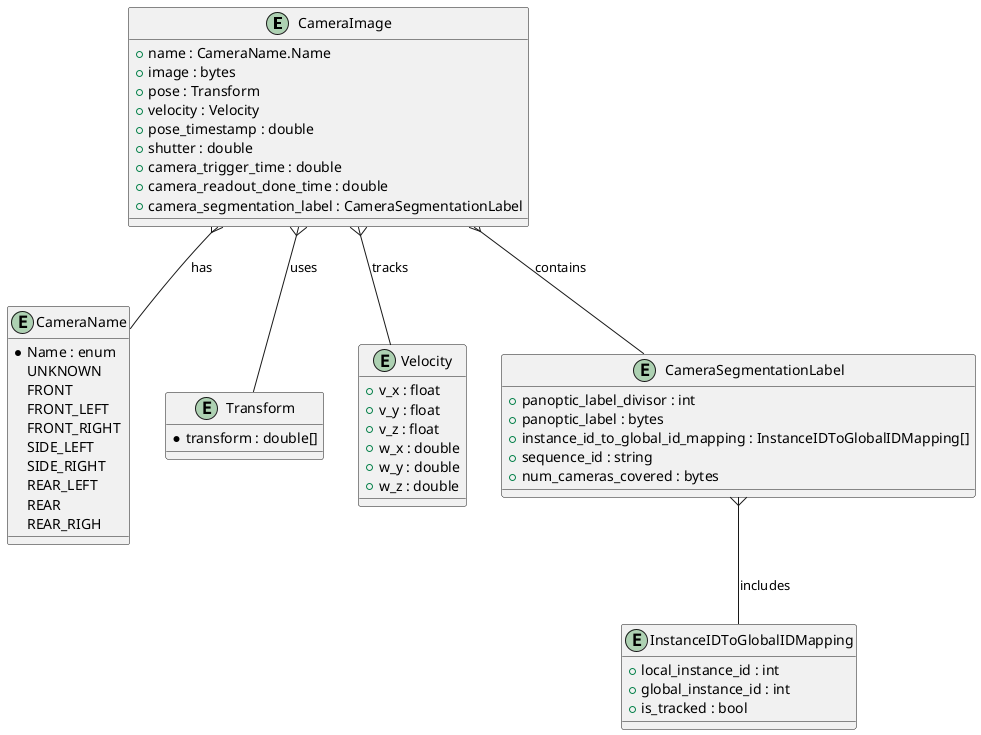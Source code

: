 @startuml

entity "CameraImage" {
    + name : CameraName.Name
    + image : bytes
    + pose : Transform
    + velocity : Velocity
    + pose_timestamp : double
    + shutter : double
    + camera_trigger_time : double
    + camera_readout_done_time : double
    + camera_segmentation_label : CameraSegmentationLabel
}

entity "CameraName" {
    * Name : enum
        UNKNOWN
        FRONT
        FRONT_LEFT
        FRONT_RIGHT
        SIDE_LEFT
        SIDE_RIGHT
        REAR_LEFT
        REAR
        REAR_RIGH
}

entity "Transform" {
    * transform : double[]
}

entity "Velocity" {
    + v_x : float
    + v_y : float
    + v_z : float
    + w_x : double
    + w_y : double
    + w_z : double
}

entity "CameraSegmentationLabel" {
    + panoptic_label_divisor : int
    + panoptic_label : bytes
    + instance_id_to_global_id_mapping : InstanceIDToGlobalIDMapping[]
    + sequence_id : string
    + num_cameras_covered : bytes
}

entity "InstanceIDToGlobalIDMapping" {
    + local_instance_id : int
    + global_instance_id : int
    + is_tracked : bool
}

"CameraImage" }-- "CameraName" : has
"CameraImage" }-- "Transform" : uses
"CameraImage" }-- "Velocity" : tracks
"CameraImage" }-- "CameraSegmentationLabel" : contains
"CameraSegmentationLabel" }-- "InstanceIDToGlobalIDMapping" : includes

@enduml
